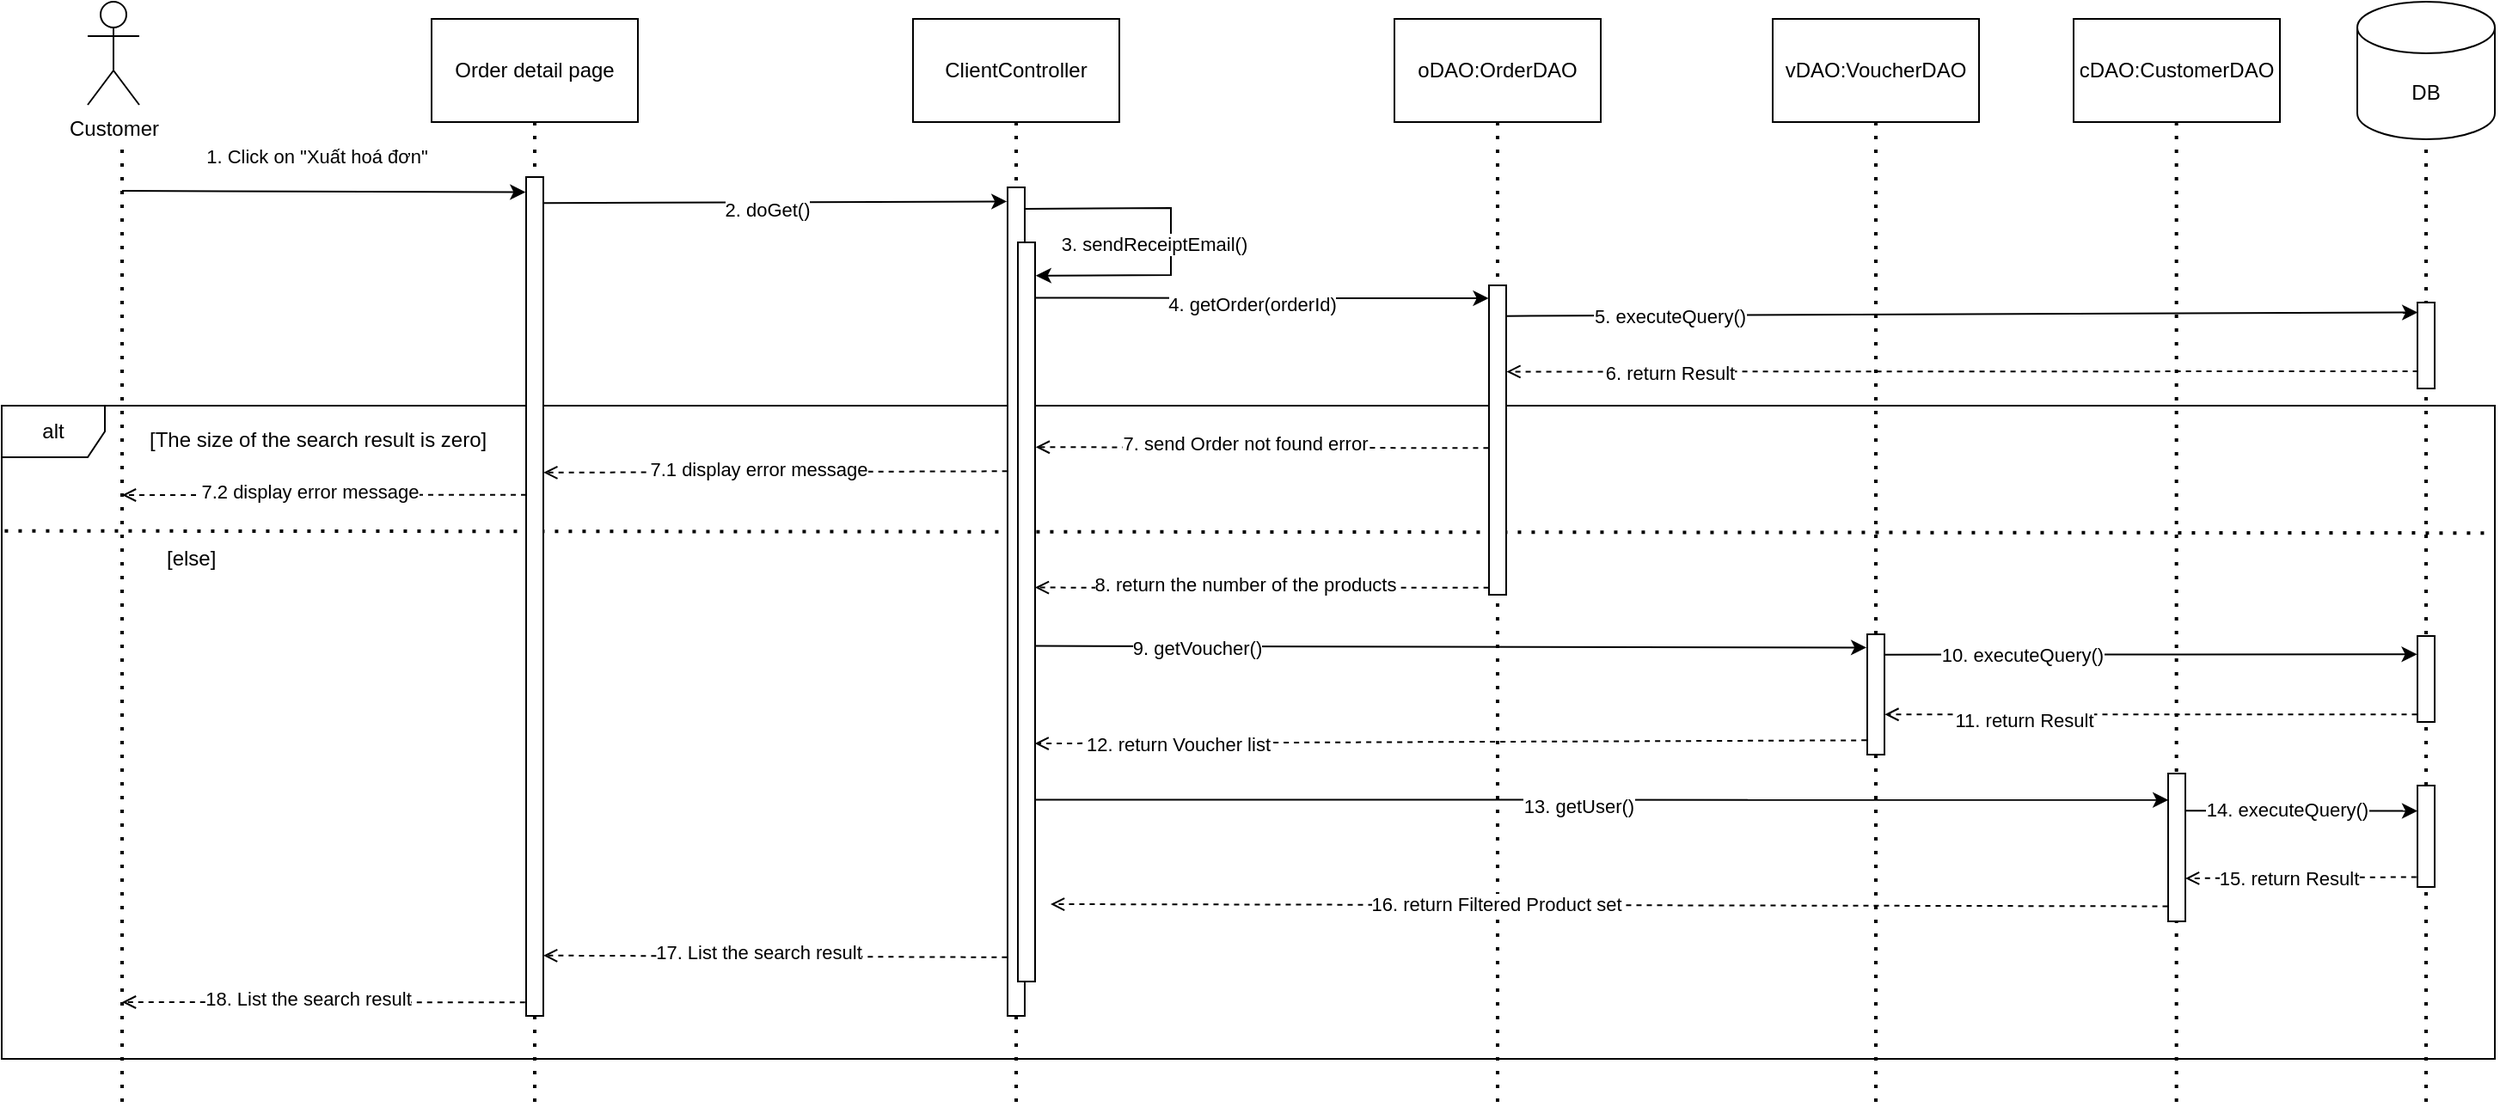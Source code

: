 <mxfile>
    <diagram name="Page-1" id="_nZHI8NYuNMjpibNF_YI">
        <mxGraphModel dx="1055" dy="106" grid="1" gridSize="10" guides="1" tooltips="1" connect="1" arrows="1" fold="1" page="1" pageScale="1" pageWidth="850" pageHeight="1100" math="0" shadow="0">
            <root>
                <mxCell id="0"/>
                <mxCell id="1" parent="0"/>
                <mxCell id="4" value="" style="endArrow=none;dashed=1;html=1;dashPattern=1 3;strokeWidth=2;rounded=0;entryX=0.5;entryY=1;entryDx=0;entryDy=0;" edge="1" parent="1">
                    <mxGeometry width="50" height="50" relative="1" as="geometry">
                        <mxPoint x="1254.83" y="680" as="sourcePoint"/>
                        <mxPoint x="1254.83" y="110" as="targetPoint"/>
                    </mxGeometry>
                </mxCell>
                <mxCell id="bgXQf1ykJbpGTAjlQ5FK-6" value="" style="endArrow=none;dashed=1;html=1;dashPattern=1 3;strokeWidth=2;rounded=0;" parent="1" edge="1">
                    <mxGeometry width="50" height="50" relative="1" as="geometry">
                        <mxPoint x="60" y="680" as="sourcePoint"/>
                        <mxPoint x="60" y="120" as="targetPoint"/>
                    </mxGeometry>
                </mxCell>
                <mxCell id="jMet_jhxjHjyP2RQHkVr-15" value="" style="endArrow=none;dashed=1;html=1;dashPattern=1 3;strokeWidth=2;rounded=0;exitX=0.002;exitY=0.165;exitDx=0;exitDy=0;exitPerimeter=0;entryX=1;entryY=0.195;entryDx=0;entryDy=0;entryPerimeter=0;" parent="1" target="jMet_jhxjHjyP2RQHkVr-13" edge="1">
                    <mxGeometry width="50" height="50" relative="1" as="geometry">
                        <mxPoint x="-8.28" y="347.85" as="sourcePoint"/>
                        <mxPoint x="850.86" y="346.87" as="targetPoint"/>
                    </mxGeometry>
                </mxCell>
                <mxCell id="jMet_jhxjHjyP2RQHkVr-13" value="alt" style="shape=umlFrame;whiteSpace=wrap;html=1;pointerEvents=0;" parent="1" vertex="1">
                    <mxGeometry x="-10" y="275" width="1450" height="380" as="geometry"/>
                </mxCell>
                <mxCell id="bgXQf1ykJbpGTAjlQ5FK-1" value="Customer" style="shape=umlActor;verticalLabelPosition=bottom;verticalAlign=top;html=1;outlineConnect=0;" parent="1" vertex="1">
                    <mxGeometry x="40" y="40" width="30" height="60" as="geometry"/>
                </mxCell>
                <mxCell id="bgXQf1ykJbpGTAjlQ5FK-2" value="Order detail page" style="rounded=0;whiteSpace=wrap;html=1;" parent="1" vertex="1">
                    <mxGeometry x="240" y="50" width="120" height="60" as="geometry"/>
                </mxCell>
                <mxCell id="bgXQf1ykJbpGTAjlQ5FK-3" value="ClientController" style="rounded=0;whiteSpace=wrap;html=1;" parent="1" vertex="1">
                    <mxGeometry x="520" y="50" width="120" height="60" as="geometry"/>
                </mxCell>
                <mxCell id="bgXQf1ykJbpGTAjlQ5FK-4" value="oDAO:OrderDAO" style="rounded=0;whiteSpace=wrap;html=1;" parent="1" vertex="1">
                    <mxGeometry x="800" y="50" width="120" height="60" as="geometry"/>
                </mxCell>
                <mxCell id="bgXQf1ykJbpGTAjlQ5FK-7" value="" style="endArrow=none;dashed=1;html=1;dashPattern=1 3;strokeWidth=2;rounded=0;entryX=0.5;entryY=1;entryDx=0;entryDy=0;" parent="1" target="bgXQf1ykJbpGTAjlQ5FK-2" edge="1">
                    <mxGeometry width="50" height="50" relative="1" as="geometry">
                        <mxPoint x="300" y="680" as="sourcePoint"/>
                        <mxPoint x="299.5" y="120" as="targetPoint"/>
                    </mxGeometry>
                </mxCell>
                <mxCell id="bgXQf1ykJbpGTAjlQ5FK-8" value="" style="endArrow=none;dashed=1;html=1;dashPattern=1 3;strokeWidth=2;rounded=0;entryX=0.5;entryY=1;entryDx=0;entryDy=0;" parent="1" target="bgXQf1ykJbpGTAjlQ5FK-3" edge="1">
                    <mxGeometry width="50" height="50" relative="1" as="geometry">
                        <mxPoint x="580" y="680" as="sourcePoint"/>
                        <mxPoint x="580" y="120" as="targetPoint"/>
                    </mxGeometry>
                </mxCell>
                <mxCell id="bgXQf1ykJbpGTAjlQ5FK-9" value="" style="endArrow=none;dashed=1;html=1;dashPattern=1 3;strokeWidth=2;rounded=0;" parent="1" edge="1">
                    <mxGeometry width="50" height="50" relative="1" as="geometry">
                        <mxPoint x="860" y="680" as="sourcePoint"/>
                        <mxPoint x="860" y="110" as="targetPoint"/>
                    </mxGeometry>
                </mxCell>
                <mxCell id="Q8KxY11AjHxzNU5WDFav-1" value="" style="rounded=0;whiteSpace=wrap;html=1;" parent="1" vertex="1">
                    <mxGeometry x="295" y="142" width="10" height="488" as="geometry"/>
                </mxCell>
                <mxCell id="Q8KxY11AjHxzNU5WDFav-2" value="1. Click on &quot;Xuất hoá đơn&quot;" style="endArrow=classic;html=1;rounded=0;entryX=-0.035;entryY=0.018;entryDx=0;entryDy=0;entryPerimeter=0;" parent="1" target="Q8KxY11AjHxzNU5WDFav-1" edge="1">
                    <mxGeometry x="-0.043" y="20" width="50" height="50" relative="1" as="geometry">
                        <mxPoint x="60" y="150" as="sourcePoint"/>
                        <mxPoint x="290" y="150" as="targetPoint"/>
                        <mxPoint as="offset"/>
                    </mxGeometry>
                </mxCell>
                <mxCell id="Q8KxY11AjHxzNU5WDFav-3" value="vDAO:VoucherDAO" style="rounded=0;whiteSpace=wrap;html=1;" parent="1" vertex="1">
                    <mxGeometry x="1020" y="50" width="120" height="60" as="geometry"/>
                </mxCell>
                <mxCell id="Q8KxY11AjHxzNU5WDFav-4" value="" style="endArrow=none;dashed=1;html=1;dashPattern=1 3;strokeWidth=2;rounded=0;entryX=0.5;entryY=1;entryDx=0;entryDy=0;" parent="1" target="Q8KxY11AjHxzNU5WDFav-3" edge="1">
                    <mxGeometry width="50" height="50" relative="1" as="geometry">
                        <mxPoint x="1080" y="680" as="sourcePoint"/>
                        <mxPoint x="1080.23" y="130" as="targetPoint"/>
                    </mxGeometry>
                </mxCell>
                <mxCell id="Q8KxY11AjHxzNU5WDFav-6" value="DB" style="shape=cylinder3;whiteSpace=wrap;html=1;boundedLbl=1;backgroundOutline=1;size=15;" parent="1" vertex="1">
                    <mxGeometry x="1360" y="40" width="80" height="80" as="geometry"/>
                </mxCell>
                <mxCell id="Q8KxY11AjHxzNU5WDFav-7" value="" style="endArrow=none;dashed=1;html=1;dashPattern=1 3;strokeWidth=2;rounded=0;entryX=0.5;entryY=1;entryDx=0;entryDy=0;" parent="1" edge="1">
                    <mxGeometry width="50" height="50" relative="1" as="geometry">
                        <mxPoint x="1400" y="680" as="sourcePoint"/>
                        <mxPoint x="1400" y="120" as="targetPoint"/>
                    </mxGeometry>
                </mxCell>
                <mxCell id="Q8KxY11AjHxzNU5WDFav-8" value="2. doGet()" style="endArrow=classic;html=1;rounded=0;entryX=-0.039;entryY=0.017;entryDx=0;entryDy=0;entryPerimeter=0;exitX=1.012;exitY=0.031;exitDx=0;exitDy=0;exitPerimeter=0;" parent="1" source="Q8KxY11AjHxzNU5WDFav-1" target="Q8KxY11AjHxzNU5WDFav-9" edge="1">
                    <mxGeometry x="-0.04" y="-4" width="50" height="50" relative="1" as="geometry">
                        <mxPoint x="309" y="156" as="sourcePoint"/>
                        <mxPoint x="572.13" y="154.808" as="targetPoint"/>
                        <mxPoint as="offset"/>
                    </mxGeometry>
                </mxCell>
                <mxCell id="Q8KxY11AjHxzNU5WDFav-9" value="" style="rounded=0;whiteSpace=wrap;html=1;" parent="1" vertex="1">
                    <mxGeometry x="575" y="148" width="10" height="482" as="geometry"/>
                </mxCell>
                <mxCell id="Q8KxY11AjHxzNU5WDFav-10" value="" style="rounded=0;whiteSpace=wrap;html=1;" parent="1" vertex="1">
                    <mxGeometry x="855" y="205" width="10" height="180" as="geometry"/>
                </mxCell>
                <mxCell id="Q8KxY11AjHxzNU5WDFav-11" value="4. getOrder(orderId)" style="endArrow=classic;html=1;rounded=0;entryX=-0.024;entryY=0.042;entryDx=0;entryDy=0;entryPerimeter=0;exitX=0.988;exitY=0.075;exitDx=0;exitDy=0;exitPerimeter=0;" parent="1" source="jMet_jhxjHjyP2RQHkVr-33" target="Q8KxY11AjHxzNU5WDFav-10" edge="1">
                    <mxGeometry x="-0.04" y="-4" width="50" height="50" relative="1" as="geometry">
                        <mxPoint x="600" y="213" as="sourcePoint"/>
                        <mxPoint x="840" y="213" as="targetPoint"/>
                        <mxPoint as="offset"/>
                    </mxGeometry>
                </mxCell>
                <mxCell id="Q8KxY11AjHxzNU5WDFav-13" value="5. executeQuery()" style="endArrow=classic;html=1;rounded=0;entryX=0.009;entryY=0.115;entryDx=0;entryDy=0;entryPerimeter=0;exitX=1.016;exitY=0.099;exitDx=0;exitDy=0;exitPerimeter=0;" parent="1" source="Q8KxY11AjHxzNU5WDFav-10" target="jMet_jhxjHjyP2RQHkVr-2" edge="1">
                    <mxGeometry x="-0.641" y="-1" width="50" height="50" relative="1" as="geometry">
                        <mxPoint x="870" y="223" as="sourcePoint"/>
                        <mxPoint x="1390" y="225" as="targetPoint"/>
                        <mxPoint as="offset"/>
                    </mxGeometry>
                </mxCell>
                <mxCell id="jMet_jhxjHjyP2RQHkVr-2" value="" style="rounded=0;whiteSpace=wrap;html=1;" parent="1" vertex="1">
                    <mxGeometry x="1395" y="215" width="10" height="50" as="geometry"/>
                </mxCell>
                <mxCell id="jMet_jhxjHjyP2RQHkVr-4" value="6. return Result" style="endArrow=open;html=1;rounded=0;exitX=0.029;exitY=0.8;exitDx=0;exitDy=0;exitPerimeter=0;dashed=1;endFill=0;entryX=1.022;entryY=0.279;entryDx=0;entryDy=0;entryPerimeter=0;" parent="1" source="jMet_jhxjHjyP2RQHkVr-2" target="Q8KxY11AjHxzNU5WDFav-10" edge="1">
                    <mxGeometry x="0.643" y="1" width="50" height="50" relative="1" as="geometry">
                        <mxPoint x="1395.24" y="250.6" as="sourcePoint"/>
                        <mxPoint x="870" y="255" as="targetPoint"/>
                        <mxPoint as="offset"/>
                    </mxGeometry>
                </mxCell>
                <mxCell id="jMet_jhxjHjyP2RQHkVr-5" value="7. send Order not found error" style="endArrow=open;html=1;rounded=0;dashed=1;endFill=0;exitX=-0.028;exitY=0.526;exitDx=0;exitDy=0;exitPerimeter=0;entryX=1.039;entryY=0.277;entryDx=0;entryDy=0;entryPerimeter=0;" parent="1" source="Q8KxY11AjHxzNU5WDFav-10" target="jMet_jhxjHjyP2RQHkVr-33" edge="1">
                    <mxGeometry x="0.075" y="-2" width="50" height="50" relative="1" as="geometry">
                        <mxPoint x="851" y="300" as="sourcePoint"/>
                        <mxPoint x="600" y="300" as="targetPoint"/>
                        <mxPoint as="offset"/>
                    </mxGeometry>
                </mxCell>
                <mxCell id="jMet_jhxjHjyP2RQHkVr-6" value="7.1 display error message" style="endArrow=open;html=1;rounded=0;entryX=1.013;entryY=0.261;entryDx=0;entryDy=0;exitX=-0.017;exitY=0.274;exitDx=0;exitDy=0;dashed=1;endFill=0;exitPerimeter=0;entryPerimeter=0;" parent="1" edge="1">
                    <mxGeometry x="0.076" y="-2" width="50" height="50" relative="1" as="geometry">
                        <mxPoint x="574.83" y="313.148" as="sourcePoint"/>
                        <mxPoint x="305.13" y="313.928" as="targetPoint"/>
                        <mxPoint as="offset"/>
                    </mxGeometry>
                </mxCell>
                <mxCell id="jMet_jhxjHjyP2RQHkVr-7" value="7.2 display error message" style="endArrow=open;html=1;rounded=0;dashed=1;endFill=0;exitX=0.001;exitY=0.292;exitDx=0;exitDy=0;exitPerimeter=0;" parent="1" edge="1">
                    <mxGeometry x="0.076" y="-2" width="50" height="50" relative="1" as="geometry">
                        <mxPoint x="295.01" y="326.816" as="sourcePoint"/>
                        <mxPoint x="60" y="327" as="targetPoint"/>
                        <mxPoint as="offset"/>
                    </mxGeometry>
                </mxCell>
                <mxCell id="jMet_jhxjHjyP2RQHkVr-8" value="8. return the number of the products" style="endArrow=open;html=1;rounded=0;dashed=1;endFill=0;exitX=-0.018;exitY=0.977;exitDx=0;exitDy=0;exitPerimeter=0;entryX=0.996;entryY=0.467;entryDx=0;entryDy=0;entryPerimeter=0;" parent="1" source="Q8KxY11AjHxzNU5WDFav-10" target="jMet_jhxjHjyP2RQHkVr-33" edge="1">
                    <mxGeometry x="0.074" y="-2" width="50" height="50" relative="1" as="geometry">
                        <mxPoint x="850" y="381" as="sourcePoint"/>
                        <mxPoint x="600" y="381" as="targetPoint"/>
                        <mxPoint as="offset"/>
                    </mxGeometry>
                </mxCell>
                <mxCell id="jMet_jhxjHjyP2RQHkVr-14" value="[The size of the search result is zero]" style="text;strokeColor=none;fillColor=none;align=left;verticalAlign=middle;spacingLeft=4;spacingRight=4;overflow=hidden;points=[[0,0.5],[1,0.5]];portConstraint=eastwest;rotatable=0;whiteSpace=wrap;html=1;" parent="1" vertex="1">
                    <mxGeometry x="70" y="280" width="210" height="30" as="geometry"/>
                </mxCell>
                <mxCell id="jMet_jhxjHjyP2RQHkVr-16" value="[else]" style="text;strokeColor=none;fillColor=none;align=left;verticalAlign=middle;spacingLeft=4;spacingRight=4;overflow=hidden;points=[[0,0.5],[1,0.5]];portConstraint=eastwest;rotatable=0;whiteSpace=wrap;html=1;" parent="1" vertex="1">
                    <mxGeometry x="80" y="349" width="40" height="30" as="geometry"/>
                </mxCell>
                <mxCell id="jMet_jhxjHjyP2RQHkVr-18" value="9. getVoucher()" style="endArrow=classic;html=1;rounded=0;exitX=1.012;exitY=0.546;exitDx=0;exitDy=0;exitPerimeter=0;entryX=-0.043;entryY=0.11;entryDx=0;entryDy=0;entryPerimeter=0;" parent="1" source="jMet_jhxjHjyP2RQHkVr-33" edge="1" target="jMet_jhxjHjyP2RQHkVr-19">
                    <mxGeometry x="-0.614" y="-1" width="50" height="50" relative="1" as="geometry">
                        <mxPoint x="600" y="415" as="sourcePoint"/>
                        <mxPoint x="1070" y="415" as="targetPoint"/>
                        <mxPoint as="offset"/>
                    </mxGeometry>
                </mxCell>
                <mxCell id="jMet_jhxjHjyP2RQHkVr-19" value="" style="rounded=0;whiteSpace=wrap;html=1;" parent="1" vertex="1">
                    <mxGeometry x="1075" y="408" width="10" height="70" as="geometry"/>
                </mxCell>
                <mxCell id="jMet_jhxjHjyP2RQHkVr-20" value="12. return Voucher list" style="endArrow=open;html=1;rounded=0;dashed=1;endFill=0;entryX=0.983;entryY=0.678;entryDx=0;entryDy=0;entryPerimeter=0;exitX=-0.043;exitY=0.881;exitDx=0;exitDy=0;exitPerimeter=0;" parent="1" source="jMet_jhxjHjyP2RQHkVr-19" target="jMet_jhxjHjyP2RQHkVr-33" edge="1">
                    <mxGeometry x="0.655" y="1" width="50" height="50" relative="1" as="geometry">
                        <mxPoint x="1070" y="470" as="sourcePoint"/>
                        <mxPoint x="600" y="466" as="targetPoint"/>
                        <mxPoint as="offset"/>
                    </mxGeometry>
                </mxCell>
                <mxCell id="jMet_jhxjHjyP2RQHkVr-21" value="10. executeQuery()" style="endArrow=classic;html=1;rounded=0;entryX=-0.023;entryY=0.213;entryDx=0;entryDy=0;entryPerimeter=0;exitX=1.047;exitY=0.169;exitDx=0;exitDy=0;exitPerimeter=0;" parent="1" target="jMet_jhxjHjyP2RQHkVr-22" edge="1" source="jMet_jhxjHjyP2RQHkVr-19">
                    <mxGeometry x="-0.482" width="50" height="50" relative="1" as="geometry">
                        <mxPoint x="1145.19" y="419.63" as="sourcePoint"/>
                        <mxPoint x="1395.94" y="419.7" as="targetPoint"/>
                        <mxPoint as="offset"/>
                    </mxGeometry>
                </mxCell>
                <mxCell id="jMet_jhxjHjyP2RQHkVr-22" value="" style="rounded=0;whiteSpace=wrap;html=1;" parent="1" vertex="1">
                    <mxGeometry x="1395" y="409" width="10" height="50" as="geometry"/>
                </mxCell>
                <mxCell id="jMet_jhxjHjyP2RQHkVr-23" value="11. return Result" style="endArrow=open;html=1;rounded=0;entryX=1.019;entryY=0.666;entryDx=0;entryDy=0;dashed=1;endFill=0;exitX=-0.026;exitY=0.913;exitDx=0;exitDy=0;exitPerimeter=0;entryPerimeter=0;" parent="1" source="jMet_jhxjHjyP2RQHkVr-22" edge="1" target="jMet_jhxjHjyP2RQHkVr-19">
                    <mxGeometry x="0.478" y="3" width="50" height="50" relative="1" as="geometry">
                        <mxPoint x="1390" y="455" as="sourcePoint"/>
                        <mxPoint x="1146.0" y="454.5" as="targetPoint"/>
                        <mxPoint as="offset"/>
                    </mxGeometry>
                </mxCell>
                <mxCell id="jMet_jhxjHjyP2RQHkVr-25" value="13. getUser()" style="endArrow=classic;html=1;rounded=0;entryX=0.009;entryY=0.179;entryDx=0;entryDy=0;entryPerimeter=0;exitX=0.981;exitY=0.754;exitDx=0;exitDy=0;exitPerimeter=0;" parent="1" source="jMet_jhxjHjyP2RQHkVr-33" target="jMet_jhxjHjyP2RQHkVr-26" edge="1">
                    <mxGeometry x="-0.04" y="-4" width="50" height="50" relative="1" as="geometry">
                        <mxPoint x="600" y="504" as="sourcePoint"/>
                        <mxPoint x="840" y="505" as="targetPoint"/>
                        <mxPoint as="offset"/>
                    </mxGeometry>
                </mxCell>
                <mxCell id="jMet_jhxjHjyP2RQHkVr-26" value="" style="rounded=0;whiteSpace=wrap;html=1;" parent="1" vertex="1">
                    <mxGeometry x="1250" y="489" width="10" height="86" as="geometry"/>
                </mxCell>
                <mxCell id="jMet_jhxjHjyP2RQHkVr-27" value="" style="rounded=0;whiteSpace=wrap;html=1;" parent="1" vertex="1">
                    <mxGeometry x="1395" y="496" width="10" height="59" as="geometry"/>
                </mxCell>
                <mxCell id="jMet_jhxjHjyP2RQHkVr-28" value="" style="endArrow=classic;html=1;rounded=0;exitX=1.027;exitY=0.251;exitDx=0;exitDy=0;exitPerimeter=0;entryX=0;entryY=0.25;entryDx=0;entryDy=0;" parent="1" source="jMet_jhxjHjyP2RQHkVr-26" target="jMet_jhxjHjyP2RQHkVr-27" edge="1">
                    <mxGeometry x="-0.717" width="50" height="50" relative="1" as="geometry">
                        <mxPoint x="1261" y="510.5" as="sourcePoint"/>
                        <mxPoint x="1790.11" y="508.39" as="targetPoint"/>
                        <mxPoint as="offset"/>
                    </mxGeometry>
                </mxCell>
                <mxCell id="6" value="14. executeQuery()" style="edgeLabel;html=1;align=center;verticalAlign=middle;resizable=0;points=[];" vertex="1" connectable="0" parent="jMet_jhxjHjyP2RQHkVr-28">
                    <mxGeometry x="-0.129" y="1" relative="1" as="geometry">
                        <mxPoint as="offset"/>
                    </mxGeometry>
                </mxCell>
                <mxCell id="jMet_jhxjHjyP2RQHkVr-29" value="" style="endArrow=open;html=1;rounded=0;dashed=1;endFill=0;exitX=-0.061;exitY=0.902;exitDx=0;exitDy=0;exitPerimeter=0;" parent="1" source="jMet_jhxjHjyP2RQHkVr-27" edge="1">
                    <mxGeometry x="0.717" y="2" width="50" height="50" relative="1" as="geometry">
                        <mxPoint x="1390" y="550.151" as="sourcePoint"/>
                        <mxPoint x="1260" y="550" as="targetPoint"/>
                        <mxPoint as="offset"/>
                    </mxGeometry>
                </mxCell>
                <mxCell id="8" value="15. return Result" style="edgeLabel;html=1;align=center;verticalAlign=middle;resizable=0;points=[];" vertex="1" connectable="0" parent="jMet_jhxjHjyP2RQHkVr-29">
                    <mxGeometry x="0.114" relative="1" as="geometry">
                        <mxPoint as="offset"/>
                    </mxGeometry>
                </mxCell>
                <mxCell id="jMet_jhxjHjyP2RQHkVr-30" value="16. return Filtered Product set" style="endArrow=open;html=1;rounded=0;exitX=-0.026;exitY=0.898;exitDx=0;exitDy=0;dashed=1;endFill=0;exitPerimeter=0;" parent="1" source="jMet_jhxjHjyP2RQHkVr-26" edge="1">
                    <mxGeometry x="0.204" width="50" height="50" relative="1" as="geometry">
                        <mxPoint x="853.31" y="566.4" as="sourcePoint"/>
                        <mxPoint x="600" y="565" as="targetPoint"/>
                        <mxPoint as="offset"/>
                    </mxGeometry>
                </mxCell>
                <mxCell id="jMet_jhxjHjyP2RQHkVr-31" value="17. List the search result" style="endArrow=open;html=1;rounded=0;entryX=1.004;entryY=0.868;entryDx=0;entryDy=0;dashed=1;endFill=0;entryPerimeter=0;exitX=-0.031;exitY=0.955;exitDx=0;exitDy=0;exitPerimeter=0;" parent="1" edge="1">
                    <mxGeometry x="0.076" y="-2" width="50" height="50" relative="1" as="geometry">
                        <mxPoint x="574.69" y="595.91" as="sourcePoint"/>
                        <mxPoint x="305.04" y="594.864" as="targetPoint"/>
                        <mxPoint as="offset"/>
                    </mxGeometry>
                </mxCell>
                <mxCell id="jMet_jhxjHjyP2RQHkVr-32" value="18. List the search result" style="endArrow=open;html=1;rounded=0;dashed=1;endFill=0;exitX=-0.061;exitY=0.911;exitDx=0;exitDy=0;exitPerimeter=0;" parent="1" edge="1">
                    <mxGeometry x="0.075" y="-2" width="50" height="50" relative="1" as="geometry">
                        <mxPoint x="294.39" y="622.128" as="sourcePoint"/>
                        <mxPoint x="60" y="622" as="targetPoint"/>
                        <mxPoint as="offset"/>
                    </mxGeometry>
                </mxCell>
                <mxCell id="jMet_jhxjHjyP2RQHkVr-33" value="" style="rounded=0;whiteSpace=wrap;html=1;" parent="1" vertex="1">
                    <mxGeometry x="581" y="180" width="10" height="430" as="geometry"/>
                </mxCell>
                <mxCell id="jMet_jhxjHjyP2RQHkVr-34" value="3. sendReceiptEmail()" style="endArrow=classic;html=1;rounded=0;entryX=1.04;entryY=0.045;entryDx=0;entryDy=0;entryPerimeter=0;exitX=1.042;exitY=0.026;exitDx=0;exitDy=0;exitPerimeter=0;" parent="1" source="Q8KxY11AjHxzNU5WDFav-9" target="jMet_jhxjHjyP2RQHkVr-33" edge="1">
                    <mxGeometry x="0.047" y="-10" width="50" height="50" relative="1" as="geometry">
                        <mxPoint x="595" y="161" as="sourcePoint"/>
                        <mxPoint x="865" y="160" as="targetPoint"/>
                        <mxPoint as="offset"/>
                        <Array as="points">
                            <mxPoint x="670" y="160"/>
                            <mxPoint x="670" y="199"/>
                        </Array>
                    </mxGeometry>
                </mxCell>
                <mxCell id="3" value="cDAO:CustomerDAO" style="rounded=0;whiteSpace=wrap;html=1;" vertex="1" parent="1">
                    <mxGeometry x="1195" y="50" width="120" height="60" as="geometry"/>
                </mxCell>
            </root>
        </mxGraphModel>
    </diagram>
</mxfile>